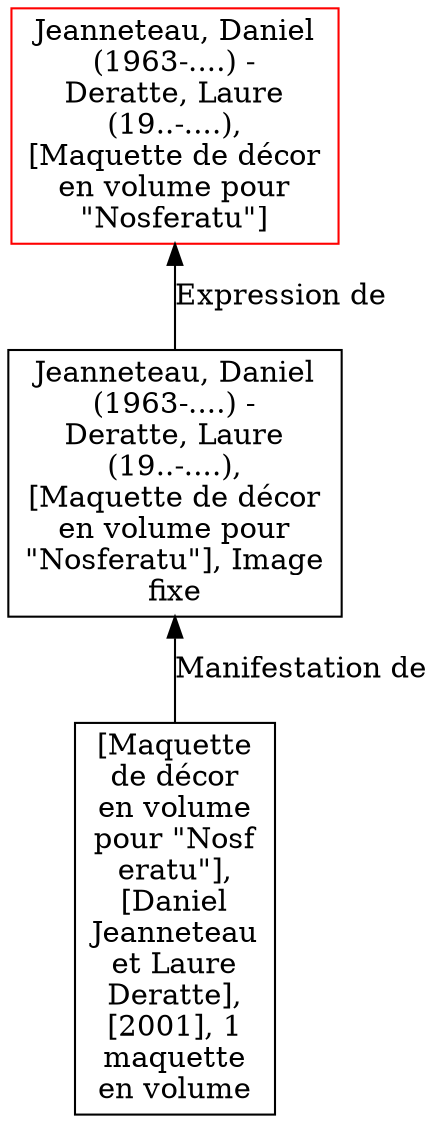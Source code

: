 // Notice UMLRM0138
digraph UMLRM0138 {
	node [align=left shape=rect]
	size="20,20"
	rankdir=BT
	UMLRM0138 [label="Jeanneteau, Daniel
(1963-....) -
Deratte, Laure
(19..-....),
[Maquette de décor
en volume pour
\"Nosferatu\"]" color=red]
	UMLRM0139 [label="Jeanneteau, Daniel
(1963-....) -
Deratte, Laure
(19..-....),
[Maquette de décor
en volume pour
\"Nosferatu\"], Image
fixe"]
	UMLRM0139 -> UMLRM0138 [label="Expression de"]
	UMLRM0140 [label="[Maquette
de décor
en volume
pour \"Nosf
eratu\"],
[Daniel
Jeanneteau
et Laure
Deratte],
[2001], 1
maquette
en volume"]
	UMLRM0140 -> UMLRM0139 [label="Manifestation de"]
}
